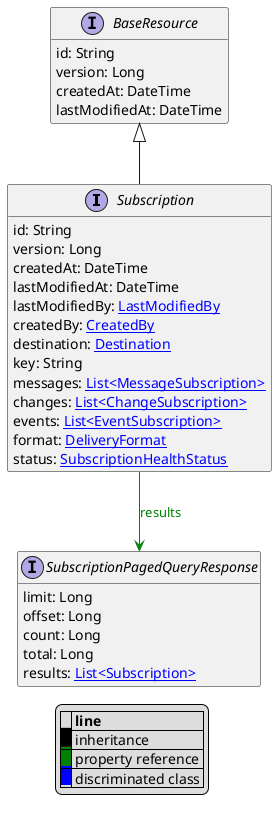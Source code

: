 @startuml

hide empty fields
hide empty methods
legend
|= |= line |
|<back:black>   </back>| inheritance |
|<back:green>   </back>| property reference |
|<back:blue>   </back>| discriminated class |
endlegend
interface Subscription [[Subscription.svg]] extends BaseResource {
    id: String
    version: Long
    createdAt: DateTime
    lastModifiedAt: DateTime
    lastModifiedBy: [[LastModifiedBy.svg LastModifiedBy]]
    createdBy: [[CreatedBy.svg CreatedBy]]
    destination: [[Destination.svg Destination]]
    key: String
    messages: [[MessageSubscription.svg List<MessageSubscription>]]
    changes: [[ChangeSubscription.svg List<ChangeSubscription>]]
    events: [[EventSubscription.svg List<EventSubscription>]]
    format: [[DeliveryFormat.svg DeliveryFormat]]
    status: [[SubscriptionHealthStatus.svg SubscriptionHealthStatus]]
}
interface BaseResource [[BaseResource.svg]]  {
    id: String
    version: Long
    createdAt: DateTime
    lastModifiedAt: DateTime
}


interface SubscriptionPagedQueryResponse [[SubscriptionPagedQueryResponse.svg]]  {
    limit: Long
    offset: Long
    count: Long
    total: Long
    results: [[Subscription.svg List<Subscription>]]
}

Subscription --> SubscriptionPagedQueryResponse #green;text:green : "results"
@enduml
